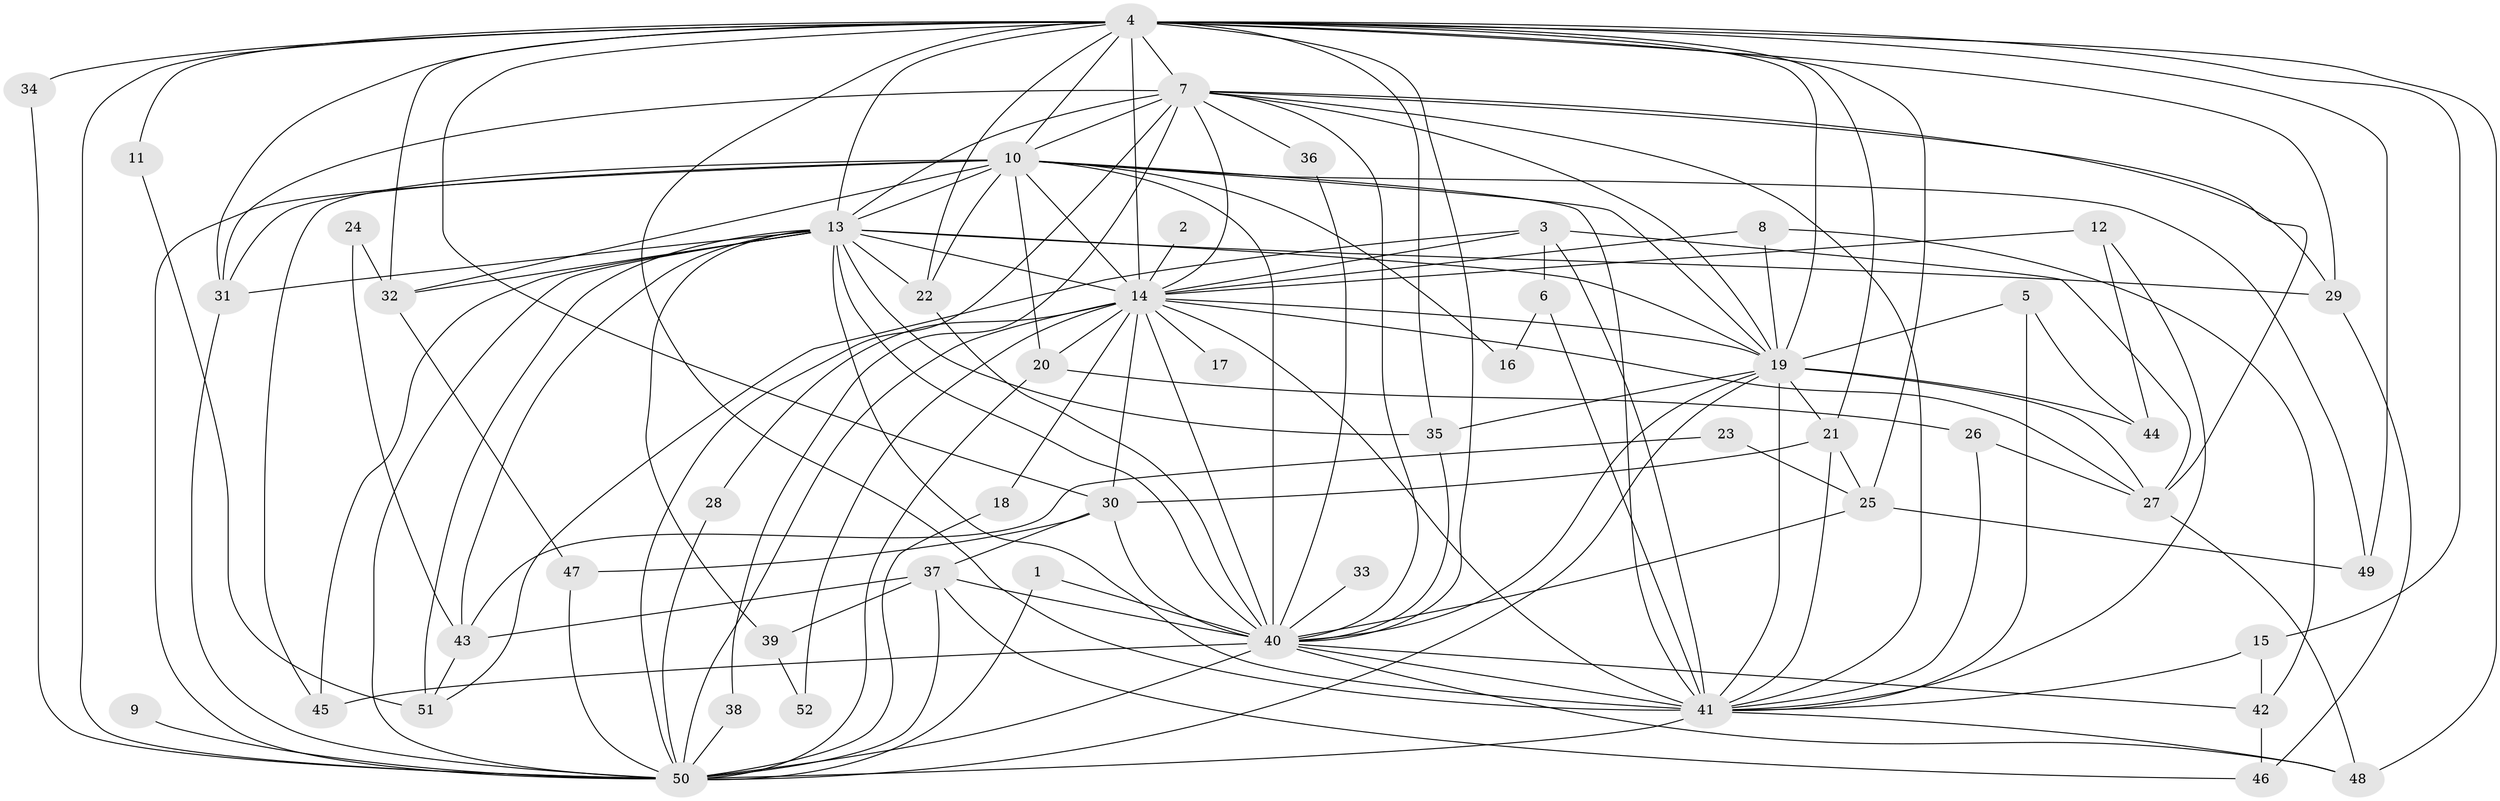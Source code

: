 // original degree distribution, {24: 0.038461538461538464, 25: 0.009615384615384616, 14: 0.009615384615384616, 20: 0.009615384615384616, 19: 0.019230769230769232, 17: 0.009615384615384616, 2: 0.5096153846153846, 3: 0.2403846153846154, 5: 0.0673076923076923, 6: 0.019230769230769232, 4: 0.0673076923076923}
// Generated by graph-tools (version 1.1) at 2025/01/03/09/25 03:01:28]
// undirected, 52 vertices, 145 edges
graph export_dot {
graph [start="1"]
  node [color=gray90,style=filled];
  1;
  2;
  3;
  4;
  5;
  6;
  7;
  8;
  9;
  10;
  11;
  12;
  13;
  14;
  15;
  16;
  17;
  18;
  19;
  20;
  21;
  22;
  23;
  24;
  25;
  26;
  27;
  28;
  29;
  30;
  31;
  32;
  33;
  34;
  35;
  36;
  37;
  38;
  39;
  40;
  41;
  42;
  43;
  44;
  45;
  46;
  47;
  48;
  49;
  50;
  51;
  52;
  1 -- 40 [weight=1.0];
  1 -- 50 [weight=1.0];
  2 -- 14 [weight=1.0];
  3 -- 6 [weight=1.0];
  3 -- 14 [weight=1.0];
  3 -- 27 [weight=1.0];
  3 -- 41 [weight=1.0];
  3 -- 51 [weight=1.0];
  4 -- 7 [weight=3.0];
  4 -- 10 [weight=3.0];
  4 -- 11 [weight=1.0];
  4 -- 13 [weight=2.0];
  4 -- 14 [weight=2.0];
  4 -- 15 [weight=1.0];
  4 -- 19 [weight=2.0];
  4 -- 21 [weight=1.0];
  4 -- 22 [weight=1.0];
  4 -- 25 [weight=2.0];
  4 -- 29 [weight=1.0];
  4 -- 30 [weight=1.0];
  4 -- 31 [weight=1.0];
  4 -- 32 [weight=1.0];
  4 -- 34 [weight=1.0];
  4 -- 35 [weight=1.0];
  4 -- 40 [weight=2.0];
  4 -- 41 [weight=2.0];
  4 -- 48 [weight=1.0];
  4 -- 49 [weight=1.0];
  4 -- 50 [weight=2.0];
  5 -- 19 [weight=1.0];
  5 -- 41 [weight=1.0];
  5 -- 44 [weight=1.0];
  6 -- 16 [weight=1.0];
  6 -- 41 [weight=1.0];
  7 -- 10 [weight=1.0];
  7 -- 13 [weight=1.0];
  7 -- 14 [weight=1.0];
  7 -- 19 [weight=1.0];
  7 -- 27 [weight=1.0];
  7 -- 29 [weight=1.0];
  7 -- 31 [weight=1.0];
  7 -- 36 [weight=1.0];
  7 -- 38 [weight=1.0];
  7 -- 40 [weight=1.0];
  7 -- 41 [weight=2.0];
  7 -- 50 [weight=2.0];
  8 -- 14 [weight=1.0];
  8 -- 19 [weight=1.0];
  8 -- 42 [weight=1.0];
  9 -- 50 [weight=1.0];
  10 -- 13 [weight=1.0];
  10 -- 14 [weight=1.0];
  10 -- 16 [weight=1.0];
  10 -- 19 [weight=2.0];
  10 -- 20 [weight=1.0];
  10 -- 22 [weight=1.0];
  10 -- 31 [weight=1.0];
  10 -- 32 [weight=1.0];
  10 -- 40 [weight=2.0];
  10 -- 41 [weight=2.0];
  10 -- 45 [weight=1.0];
  10 -- 49 [weight=1.0];
  10 -- 50 [weight=1.0];
  11 -- 51 [weight=1.0];
  12 -- 14 [weight=1.0];
  12 -- 41 [weight=1.0];
  12 -- 44 [weight=1.0];
  13 -- 14 [weight=3.0];
  13 -- 19 [weight=1.0];
  13 -- 22 [weight=1.0];
  13 -- 29 [weight=1.0];
  13 -- 31 [weight=1.0];
  13 -- 32 [weight=1.0];
  13 -- 35 [weight=1.0];
  13 -- 39 [weight=1.0];
  13 -- 40 [weight=2.0];
  13 -- 41 [weight=2.0];
  13 -- 43 [weight=1.0];
  13 -- 45 [weight=1.0];
  13 -- 50 [weight=1.0];
  13 -- 51 [weight=2.0];
  14 -- 17 [weight=1.0];
  14 -- 18 [weight=1.0];
  14 -- 19 [weight=1.0];
  14 -- 20 [weight=1.0];
  14 -- 27 [weight=1.0];
  14 -- 28 [weight=1.0];
  14 -- 30 [weight=1.0];
  14 -- 40 [weight=1.0];
  14 -- 41 [weight=1.0];
  14 -- 50 [weight=1.0];
  14 -- 52 [weight=1.0];
  15 -- 41 [weight=1.0];
  15 -- 42 [weight=1.0];
  18 -- 50 [weight=1.0];
  19 -- 21 [weight=1.0];
  19 -- 27 [weight=1.0];
  19 -- 35 [weight=1.0];
  19 -- 40 [weight=1.0];
  19 -- 41 [weight=3.0];
  19 -- 44 [weight=1.0];
  19 -- 50 [weight=2.0];
  20 -- 26 [weight=1.0];
  20 -- 50 [weight=1.0];
  21 -- 25 [weight=1.0];
  21 -- 30 [weight=1.0];
  21 -- 41 [weight=1.0];
  22 -- 40 [weight=1.0];
  23 -- 25 [weight=1.0];
  23 -- 43 [weight=1.0];
  24 -- 32 [weight=1.0];
  24 -- 43 [weight=1.0];
  25 -- 40 [weight=1.0];
  25 -- 49 [weight=1.0];
  26 -- 27 [weight=1.0];
  26 -- 41 [weight=1.0];
  27 -- 48 [weight=1.0];
  28 -- 50 [weight=1.0];
  29 -- 46 [weight=1.0];
  30 -- 37 [weight=1.0];
  30 -- 40 [weight=2.0];
  30 -- 47 [weight=1.0];
  31 -- 50 [weight=1.0];
  32 -- 47 [weight=1.0];
  33 -- 40 [weight=1.0];
  34 -- 50 [weight=1.0];
  35 -- 40 [weight=1.0];
  36 -- 40 [weight=1.0];
  37 -- 39 [weight=1.0];
  37 -- 40 [weight=1.0];
  37 -- 43 [weight=1.0];
  37 -- 46 [weight=1.0];
  37 -- 50 [weight=1.0];
  38 -- 50 [weight=2.0];
  39 -- 52 [weight=1.0];
  40 -- 41 [weight=1.0];
  40 -- 42 [weight=1.0];
  40 -- 45 [weight=1.0];
  40 -- 48 [weight=1.0];
  40 -- 50 [weight=1.0];
  41 -- 48 [weight=1.0];
  41 -- 50 [weight=2.0];
  42 -- 46 [weight=1.0];
  43 -- 51 [weight=1.0];
  47 -- 50 [weight=1.0];
}

